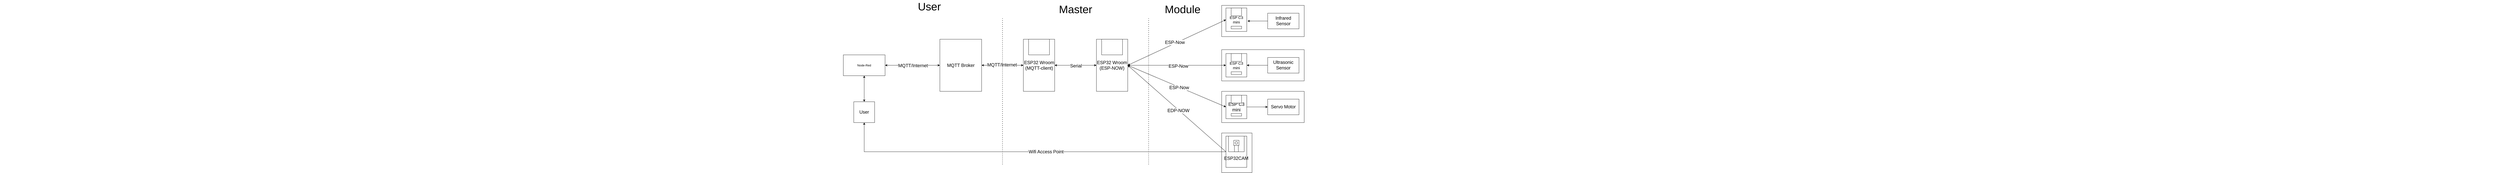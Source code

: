 <mxfile version="28.2.8">
  <diagram name="Page-1" id="dL9VV4bmaPXsRKPy24r-">
    <mxGraphModel dx="8695" dy="-129" grid="1" gridSize="10" guides="1" tooltips="1" connect="1" arrows="1" fold="1" page="1" pageScale="1" pageWidth="850" pageHeight="1100" math="0" shadow="0">
      <root>
        <mxCell id="0" />
        <mxCell id="1" parent="0" />
        <mxCell id="lBGGk1PNzqxshNA36ZR7-61" value="" style="group" parent="1" vertex="1" connectable="0">
          <mxGeometry x="-550" y="1680" width="1821.5" height="660" as="geometry" />
        </mxCell>
        <mxCell id="lBGGk1PNzqxshNA36ZR7-1" value="&lt;span style=&quot;color: rgba(0, 0, 0, 0); font-family: monospace; text-align: start; text-wrap-mode: nowrap;&quot;&gt;%3CmxGraphModel%3E%3Croot%3E%3CmxCell%20id%3D%220%22%2F%3E%3CmxCell%20id%3D%221%22%20parent%3D%220%22%2F%3E%3CmxCell%20id%3D%222%22%20value%3D%22%22%20style%3D%22group%22%20vertex%3D%221%22%20connectable%3D%220%22%20parent%3D%221%22%3E%3CmxGeometry%20x%3D%22856.3%22%20y%3D%2240%22%20width%3D%22300%22%20height%3D%22110%22%20as%3D%22geometry%22%2F%3E%3C%2FmxCell%3E%3CmxCell%20id%3D%223%22%20value%3D%22%22%20style%3D%22rounded%3D0%3BwhiteSpace%3Dwrap%3Bhtml%3D1%3B%22%20vertex%3D%221%22%20parent%3D%222%22%3E%3CmxGeometry%20x%3D%22-16.3%22%20y%3D%22-10%22%20width%3D%22316.3%22%20height%3D%22120%22%20as%3D%22geometry%22%2F%3E%3C%2FmxCell%3E%3CmxCell%20id%3D%224%22%20value%3D%22ESP%20C3%20mini%22%20style%3D%22rounded%3D0%3BwhiteSpace%3Dwrap%3Bhtml%3D1%3B%22%20vertex%3D%221%22%20parent%3D%222%22%3E%3CmxGeometry%20width%3D%2280%22%20height%3D%2290%22%20as%3D%22geometry%22%2F%3E%3C%2FmxCell%3E%3CmxCell%20id%3D%225%22%20value%3D%22%22%20style%3D%22rounded%3D0%3BwhiteSpace%3Dwrap%3Bhtml%3D1%3B%22%20vertex%3D%221%22%20parent%3D%222%22%3E%3CmxGeometry%20x%3D%2220%22%20y%3D%2270%22%20width%3D%2240%22%20height%3D%2210%22%20as%3D%22geometry%22%2F%3E%3C%2FmxCell%3E%3CmxCell%20id%3D%226%22%20value%3D%22%22%20style%3D%22rounded%3D0%3BwhiteSpace%3Dwrap%3Bhtml%3D1%3B%22%20vertex%3D%221%22%20parent%3D%222%22%3E%3CmxGeometry%20x%3D%2220%22%20width%3D%2240%22%20height%3D%2230%22%20as%3D%22geometry%22%2F%3E%3C%2FmxCell%3E%3C%2Froot%3E%3C%2FmxGraphModel%3E&lt;/span&gt;" style="rounded=0;whiteSpace=wrap;html=1;fontSize=18;" parent="lBGGk1PNzqxshNA36ZR7-61" vertex="1">
          <mxGeometry x="1495.315" y="350.625" width="326.185" height="123.75" as="geometry" />
        </mxCell>
        <mxCell id="lBGGk1PNzqxshNA36ZR7-2" value="" style="group;fontSize=18;" parent="lBGGk1PNzqxshNA36ZR7-61" vertex="1" connectable="0">
          <mxGeometry x="711.564" y="144.375" width="123.75" height="206.25" as="geometry" />
        </mxCell>
        <mxCell id="lBGGk1PNzqxshNA36ZR7-3" value="ESP32 Wroom&lt;br&gt;(MQTT-client)" style="rounded=0;whiteSpace=wrap;html=1;fontSize=18;" parent="lBGGk1PNzqxshNA36ZR7-2" vertex="1">
          <mxGeometry width="123.75" height="206.25" as="geometry" />
        </mxCell>
        <mxCell id="lBGGk1PNzqxshNA36ZR7-4" value="" style="rounded=0;whiteSpace=wrap;html=1;fontSize=18;" parent="lBGGk1PNzqxshNA36ZR7-2" vertex="1">
          <mxGeometry x="20.625" width="82.5" height="61.875" as="geometry" />
        </mxCell>
        <mxCell id="lBGGk1PNzqxshNA36ZR7-5" value="" style="group;fontSize=18;" parent="lBGGk1PNzqxshNA36ZR7-61" vertex="1" connectable="0">
          <mxGeometry x="1000.314" y="144.375" width="123.75" height="206.25" as="geometry" />
        </mxCell>
        <mxCell id="lBGGk1PNzqxshNA36ZR7-6" value="ESP32 Wroom&lt;br&gt;(ESP-NOW)" style="rounded=0;whiteSpace=wrap;html=1;fontSize=18;" parent="lBGGk1PNzqxshNA36ZR7-5" vertex="1">
          <mxGeometry width="123.75" height="206.25" as="geometry" />
        </mxCell>
        <mxCell id="lBGGk1PNzqxshNA36ZR7-7" value="" style="rounded=0;whiteSpace=wrap;html=1;fontSize=18;" parent="lBGGk1PNzqxshNA36ZR7-5" vertex="1">
          <mxGeometry x="20.625" width="82.5" height="61.875" as="geometry" />
        </mxCell>
        <mxCell id="lBGGk1PNzqxshNA36ZR7-8" value="" style="endArrow=classic;startArrow=classic;html=1;rounded=0;exitX=1;exitY=0.5;exitDx=0;exitDy=0;entryX=0;entryY=0.5;entryDx=0;entryDy=0;fontSize=18;" parent="lBGGk1PNzqxshNA36ZR7-61" source="lBGGk1PNzqxshNA36ZR7-3" target="lBGGk1PNzqxshNA36ZR7-6" edge="1">
          <mxGeometry width="50" height="50" relative="1" as="geometry">
            <mxPoint x="866.251" y="299.062" as="sourcePoint" />
            <mxPoint x="979.689" y="247.5" as="targetPoint" />
          </mxGeometry>
        </mxCell>
        <mxCell id="lBGGk1PNzqxshNA36ZR7-9" value="Serial" style="edgeLabel;html=1;align=center;verticalAlign=middle;resizable=0;points=[];fontSize=18;" parent="lBGGk1PNzqxshNA36ZR7-8" vertex="1" connectable="0">
          <mxGeometry x="0.004" y="-2" relative="1" as="geometry">
            <mxPoint as="offset" />
          </mxGeometry>
        </mxCell>
        <mxCell id="lBGGk1PNzqxshNA36ZR7-10" value="Master" style="text;html=1;whiteSpace=wrap;strokeColor=none;fillColor=none;align=center;verticalAlign=middle;rounded=0;fontSize=43;" parent="lBGGk1PNzqxshNA36ZR7-61" vertex="1">
          <mxGeometry x="886.877" y="10.312" width="61.875" height="30.938" as="geometry" />
        </mxCell>
        <mxCell id="lBGGk1PNzqxshNA36ZR7-11" value="" style="group;fontSize=14;" parent="lBGGk1PNzqxshNA36ZR7-61" vertex="1" connectable="0">
          <mxGeometry x="1512.124" y="20.625" width="309.376" height="113.438" as="geometry" />
        </mxCell>
        <mxCell id="lBGGk1PNzqxshNA36ZR7-12" value="&lt;span style=&quot;color: rgba(0, 0, 0, 0); font-family: monospace; text-align: start; text-wrap-mode: nowrap;&quot;&gt;%3CmxGraphModel%3E%3Croot%3E%3CmxCell%20id%3D%220%22%2F%3E%3CmxCell%20id%3D%221%22%20parent%3D%220%22%2F%3E%3CmxCell%20id%3D%222%22%20value%3D%22%22%20style%3D%22group%22%20vertex%3D%221%22%20connectable%3D%220%22%20parent%3D%221%22%3E%3CmxGeometry%20x%3D%22856.3%22%20y%3D%2240%22%20width%3D%22300%22%20height%3D%22110%22%20as%3D%22geometry%22%2F%3E%3C%2FmxCell%3E%3CmxCell%20id%3D%223%22%20value%3D%22%22%20style%3D%22rounded%3D0%3BwhiteSpace%3Dwrap%3Bhtml%3D1%3B%22%20vertex%3D%221%22%20parent%3D%222%22%3E%3CmxGeometry%20x%3D%22-16.3%22%20y%3D%22-10%22%20width%3D%22316.3%22%20height%3D%22120%22%20as%3D%22geometry%22%2F%3E%3C%2FmxCell%3E%3CmxCell%20id%3D%224%22%20value%3D%22ESP%20C3%20mini%22%20style%3D%22rounded%3D0%3BwhiteSpace%3Dwrap%3Bhtml%3D1%3B%22%20vertex%3D%221%22%20parent%3D%222%22%3E%3CmxGeometry%20width%3D%2280%22%20height%3D%2290%22%20as%3D%22geometry%22%2F%3E%3C%2FmxCell%3E%3CmxCell%20id%3D%225%22%20value%3D%22%22%20style%3D%22rounded%3D0%3BwhiteSpace%3Dwrap%3Bhtml%3D1%3B%22%20vertex%3D%221%22%20parent%3D%222%22%3E%3CmxGeometry%20x%3D%2220%22%20y%3D%2270%22%20width%3D%2240%22%20height%3D%2210%22%20as%3D%22geometry%22%2F%3E%3C%2FmxCell%3E%3CmxCell%20id%3D%226%22%20value%3D%22%22%20style%3D%22rounded%3D0%3BwhiteSpace%3Dwrap%3Bhtml%3D1%3B%22%20vertex%3D%221%22%20parent%3D%222%22%3E%3CmxGeometry%20x%3D%2220%22%20width%3D%2240%22%20height%3D%2230%22%20as%3D%22geometry%22%2F%3E%3C%2FmxCell%3E%3C%2Froot%3E%3C%2FmxGraphModel%3E&lt;/span&gt;" style="rounded=0;whiteSpace=wrap;html=1;fontSize=18;" parent="lBGGk1PNzqxshNA36ZR7-11" vertex="1">
          <mxGeometry x="-16.809" y="-10.312" width="326.185" height="123.75" as="geometry" />
        </mxCell>
        <mxCell id="lBGGk1PNzqxshNA36ZR7-13" value="ESP C3 mini" style="rounded=0;whiteSpace=wrap;html=1;fontSize=15;" parent="lBGGk1PNzqxshNA36ZR7-11" vertex="1">
          <mxGeometry width="82.5" height="92.812" as="geometry" />
        </mxCell>
        <mxCell id="lBGGk1PNzqxshNA36ZR7-14" value="" style="rounded=0;whiteSpace=wrap;html=1;fontSize=15;" parent="lBGGk1PNzqxshNA36ZR7-11" vertex="1">
          <mxGeometry x="20.625" y="72.188" width="41.25" height="10.312" as="geometry" />
        </mxCell>
        <mxCell id="lBGGk1PNzqxshNA36ZR7-15" value="" style="rounded=0;whiteSpace=wrap;html=1;fontSize=15;" parent="lBGGk1PNzqxshNA36ZR7-11" vertex="1">
          <mxGeometry x="20.625" width="41.25" height="30.938" as="geometry" />
        </mxCell>
        <mxCell id="lBGGk1PNzqxshNA36ZR7-16" value="" style="group;fontSize=14;" parent="lBGGk1PNzqxshNA36ZR7-61" vertex="1" connectable="0">
          <mxGeometry x="1512.124" y="201.094" width="309.376" height="108.281" as="geometry" />
        </mxCell>
        <mxCell id="lBGGk1PNzqxshNA36ZR7-17" value="&lt;span style=&quot;color: rgba(0, 0, 0, 0); font-family: monospace; text-align: start; text-wrap-mode: nowrap;&quot;&gt;%3CmxGraphModel%3E%3Croot%3E%3CmxCell%20id%3D%220%22%2F%3E%3CmxCell%20id%3D%221%22%20parent%3D%220%22%2F%3E%3CmxCell%20id%3D%222%22%20value%3D%22%22%20style%3D%22group%22%20vertex%3D%221%22%20connectable%3D%220%22%20parent%3D%221%22%3E%3CmxGeometry%20x%3D%22856.3%22%20y%3D%2240%22%20width%3D%22300%22%20height%3D%22110%22%20as%3D%22geometry%22%2F%3E%3C%2FmxCell%3E%3CmxCell%20id%3D%223%22%20value%3D%22%22%20style%3D%22rounded%3D0%3BwhiteSpace%3Dwrap%3Bhtml%3D1%3B%22%20vertex%3D%221%22%20parent%3D%222%22%3E%3CmxGeometry%20x%3D%22-16.3%22%20y%3D%22-10%22%20width%3D%22316.3%22%20height%3D%22120%22%20as%3D%22geometry%22%2F%3E%3C%2FmxCell%3E%3CmxCell%20id%3D%224%22%20value%3D%22ESP%20C3%20mini%22%20style%3D%22rounded%3D0%3BwhiteSpace%3Dwrap%3Bhtml%3D1%3B%22%20vertex%3D%221%22%20parent%3D%222%22%3E%3CmxGeometry%20width%3D%2280%22%20height%3D%2290%22%20as%3D%22geometry%22%2F%3E%3C%2FmxCell%3E%3CmxCell%20id%3D%225%22%20value%3D%22%22%20style%3D%22rounded%3D0%3BwhiteSpace%3Dwrap%3Bhtml%3D1%3B%22%20vertex%3D%221%22%20parent%3D%222%22%3E%3CmxGeometry%20x%3D%2220%22%20y%3D%2270%22%20width%3D%2240%22%20height%3D%2210%22%20as%3D%22geometry%22%2F%3E%3C%2FmxCell%3E%3CmxCell%20id%3D%226%22%20value%3D%22%22%20style%3D%22rounded%3D0%3BwhiteSpace%3Dwrap%3Bhtml%3D1%3B%22%20vertex%3D%221%22%20parent%3D%222%22%3E%3CmxGeometry%20x%3D%2220%22%20width%3D%2240%22%20height%3D%2230%22%20as%3D%22geometry%22%2F%3E%3C%2FmxCell%3E%3C%2Froot%3E%3C%2FmxGraphModel%3E&lt;/span&gt;" style="rounded=0;whiteSpace=wrap;html=1;fontSize=18;" parent="lBGGk1PNzqxshNA36ZR7-16" vertex="1">
          <mxGeometry x="-16.809" y="-15.469" width="326.185" height="123.75" as="geometry" />
        </mxCell>
        <mxCell id="lBGGk1PNzqxshNA36ZR7-18" value="ESP C3 mini" style="rounded=0;whiteSpace=wrap;html=1;fontSize=15;" parent="lBGGk1PNzqxshNA36ZR7-16" vertex="1">
          <mxGeometry width="82.5" height="92.812" as="geometry" />
        </mxCell>
        <mxCell id="lBGGk1PNzqxshNA36ZR7-19" value="" style="rounded=0;whiteSpace=wrap;html=1;fontSize=15;" parent="lBGGk1PNzqxshNA36ZR7-16" vertex="1">
          <mxGeometry x="20.625" y="72.188" width="41.25" height="10.312" as="geometry" />
        </mxCell>
        <mxCell id="lBGGk1PNzqxshNA36ZR7-20" value="" style="rounded=0;whiteSpace=wrap;html=1;fontSize=15;" parent="lBGGk1PNzqxshNA36ZR7-16" vertex="1">
          <mxGeometry x="20.625" width="41.25" height="30.938" as="geometry" />
        </mxCell>
        <mxCell id="lBGGk1PNzqxshNA36ZR7-21" value="" style="group;fontSize=14;" parent="lBGGk1PNzqxshNA36ZR7-61" vertex="1" connectable="0">
          <mxGeometry x="1512.124" y="366.094" width="82.5" height="92.812" as="geometry" />
        </mxCell>
        <mxCell id="lBGGk1PNzqxshNA36ZR7-22" value="ESP C3 mini" style="rounded=0;whiteSpace=wrap;html=1;fontSize=18;" parent="lBGGk1PNzqxshNA36ZR7-21" vertex="1">
          <mxGeometry width="82.5" height="92.812" as="geometry" />
        </mxCell>
        <mxCell id="lBGGk1PNzqxshNA36ZR7-23" value="" style="rounded=0;whiteSpace=wrap;html=1;fontSize=15;" parent="lBGGk1PNzqxshNA36ZR7-21" vertex="1">
          <mxGeometry x="20.625" y="72.188" width="41.25" height="10.312" as="geometry" />
        </mxCell>
        <mxCell id="lBGGk1PNzqxshNA36ZR7-24" value="" style="rounded=0;whiteSpace=wrap;html=1;fontSize=15;" parent="lBGGk1PNzqxshNA36ZR7-21" vertex="1">
          <mxGeometry x="20.625" width="41.25" height="30.938" as="geometry" />
        </mxCell>
        <mxCell id="lBGGk1PNzqxshNA36ZR7-25" value="" style="endArrow=classic;startArrow=classic;html=1;rounded=0;entryX=0;entryY=0.5;entryDx=0;entryDy=0;exitX=1;exitY=0.5;exitDx=0;exitDy=0;fontSize=18;" parent="lBGGk1PNzqxshNA36ZR7-61" source="lBGGk1PNzqxshNA36ZR7-6" target="lBGGk1PNzqxshNA36ZR7-13" edge="1">
          <mxGeometry width="50" height="50" relative="1" as="geometry">
            <mxPoint x="1165.314" y="288.75" as="sourcePoint" />
            <mxPoint x="1216.877" y="237.188" as="targetPoint" />
          </mxGeometry>
        </mxCell>
        <mxCell id="lBGGk1PNzqxshNA36ZR7-26" value="ESP-Now" style="edgeLabel;html=1;align=center;verticalAlign=middle;resizable=0;points=[];fontSize=18;" parent="lBGGk1PNzqxshNA36ZR7-25" vertex="1" connectable="0">
          <mxGeometry x="-0.035" y="4" relative="1" as="geometry">
            <mxPoint as="offset" />
          </mxGeometry>
        </mxCell>
        <mxCell id="lBGGk1PNzqxshNA36ZR7-27" value="" style="endArrow=classic;startArrow=classic;html=1;rounded=0;entryX=0;entryY=0.5;entryDx=0;entryDy=0;exitX=1;exitY=0.5;exitDx=0;exitDy=0;fontSize=18;" parent="lBGGk1PNzqxshNA36ZR7-61" source="lBGGk1PNzqxshNA36ZR7-6" target="lBGGk1PNzqxshNA36ZR7-18" edge="1">
          <mxGeometry width="50" height="50" relative="1" as="geometry">
            <mxPoint x="1155.002" y="252.656" as="sourcePoint" />
            <mxPoint x="1361.252" y="72.188" as="targetPoint" />
          </mxGeometry>
        </mxCell>
        <mxCell id="lBGGk1PNzqxshNA36ZR7-28" value="ESP-Now" style="edgeLabel;html=1;align=center;verticalAlign=middle;resizable=0;points=[];fontSize=18;" parent="lBGGk1PNzqxshNA36ZR7-27" vertex="1" connectable="0">
          <mxGeometry x="0.027" y="-3" relative="1" as="geometry">
            <mxPoint as="offset" />
          </mxGeometry>
        </mxCell>
        <mxCell id="lBGGk1PNzqxshNA36ZR7-29" value="" style="endArrow=classic;startArrow=classic;html=1;rounded=0;entryX=0;entryY=0.5;entryDx=0;entryDy=0;exitX=1;exitY=0.5;exitDx=0;exitDy=0;fontSize=18;" parent="lBGGk1PNzqxshNA36ZR7-61" source="lBGGk1PNzqxshNA36ZR7-6" target="lBGGk1PNzqxshNA36ZR7-22" edge="1">
          <mxGeometry width="50" height="50" relative="1" as="geometry">
            <mxPoint x="1237.502" y="252.656" as="sourcePoint" />
            <mxPoint x="1443.752" y="237.188" as="targetPoint" />
          </mxGeometry>
        </mxCell>
        <mxCell id="lBGGk1PNzqxshNA36ZR7-30" value="ESP-Now" style="edgeLabel;html=1;align=center;verticalAlign=middle;resizable=0;points=[];fontSize=18;" parent="lBGGk1PNzqxshNA36ZR7-29" vertex="1" connectable="0">
          <mxGeometry x="0.047" y="-2" relative="1" as="geometry">
            <mxPoint as="offset" />
          </mxGeometry>
        </mxCell>
        <mxCell id="lBGGk1PNzqxshNA36ZR7-31" value="Infrared Sensor" style="rounded=0;whiteSpace=wrap;html=1;fontSize=18;" parent="lBGGk1PNzqxshNA36ZR7-61" vertex="1">
          <mxGeometry x="1677.125" y="41.25" width="123.75" height="61.875" as="geometry" />
        </mxCell>
        <mxCell id="lBGGk1PNzqxshNA36ZR7-32" style="edgeStyle=orthogonalEdgeStyle;rounded=0;orthogonalLoop=1;jettySize=auto;html=1;entryX=1.035;entryY=0.557;entryDx=0;entryDy=0;entryPerimeter=0;fontSize=18;" parent="lBGGk1PNzqxshNA36ZR7-61" source="lBGGk1PNzqxshNA36ZR7-31" target="lBGGk1PNzqxshNA36ZR7-13" edge="1">
          <mxGeometry relative="1" as="geometry" />
        </mxCell>
        <mxCell id="lBGGk1PNzqxshNA36ZR7-33" value="Ultrasonic Sensor" style="rounded=0;whiteSpace=wrap;html=1;fontSize=18;" parent="lBGGk1PNzqxshNA36ZR7-61" vertex="1">
          <mxGeometry x="1677.125" y="216.562" width="123.75" height="61.875" as="geometry" />
        </mxCell>
        <mxCell id="lBGGk1PNzqxshNA36ZR7-34" style="edgeStyle=orthogonalEdgeStyle;rounded=0;orthogonalLoop=1;jettySize=auto;html=1;entryX=1;entryY=0.5;entryDx=0;entryDy=0;fontSize=18;" parent="lBGGk1PNzqxshNA36ZR7-61" source="lBGGk1PNzqxshNA36ZR7-33" target="lBGGk1PNzqxshNA36ZR7-18" edge="1">
          <mxGeometry relative="1" as="geometry">
            <mxPoint x="1635.875" y="216.562" as="targetPoint" />
          </mxGeometry>
        </mxCell>
        <mxCell id="lBGGk1PNzqxshNA36ZR7-35" value="Servo Motor" style="rounded=0;whiteSpace=wrap;html=1;fontSize=18;" parent="lBGGk1PNzqxshNA36ZR7-61" vertex="1">
          <mxGeometry x="1677.125" y="381.562" width="123.75" height="61.875" as="geometry" />
        </mxCell>
        <mxCell id="lBGGk1PNzqxshNA36ZR7-36" style="edgeStyle=orthogonalEdgeStyle;rounded=0;orthogonalLoop=1;jettySize=auto;html=1;entryX=0;entryY=0.5;entryDx=0;entryDy=0;fontSize=18;" parent="lBGGk1PNzqxshNA36ZR7-61" source="lBGGk1PNzqxshNA36ZR7-22" target="lBGGk1PNzqxshNA36ZR7-35" edge="1">
          <mxGeometry relative="1" as="geometry" />
        </mxCell>
        <mxCell id="lBGGk1PNzqxshNA36ZR7-37" value="" style="group;fontSize=18;" parent="lBGGk1PNzqxshNA36ZR7-61" vertex="1" connectable="0">
          <mxGeometry x="1512.124" y="515.625" width="309.376" height="144.375" as="geometry" />
        </mxCell>
        <mxCell id="lBGGk1PNzqxshNA36ZR7-38" value="&lt;span style=&quot;color: rgba(0, 0, 0, 0); font-family: monospace; text-align: start; text-wrap-mode: nowrap;&quot;&gt;%3CmxGraphModel%3E%3Croot%3E%3CmxCell%20id%3D%220%22%2F%3E%3CmxCell%20id%3D%221%22%20parent%3D%220%22%2F%3E%3CmxCell%20id%3D%222%22%20value%3D%22%22%20style%3D%22group%22%20vertex%3D%221%22%20connectable%3D%220%22%20parent%3D%221%22%3E%3CmxGeometry%20x%3D%22856.3%22%20y%3D%2240%22%20width%3D%22300%22%20height%3D%22110%22%20as%3D%22geometry%22%2F%3E%3C%2FmxCell%3E%3CmxCell%20id%3D%223%22%20value%3D%22%22%20style%3D%22rounded%3D0%3BwhiteSpace%3Dwrap%3Bhtml%3D1%3B%22%20vertex%3D%221%22%20parent%3D%222%22%3E%3CmxGeometry%20x%3D%22-16.3%22%20y%3D%22-10%22%20width%3D%22316.3%22%20height%3D%22120%22%20as%3D%22geometry%22%2F%3E%3C%2FmxCell%3E%3CmxCell%20id%3D%224%22%20value%3D%22ESP%20C3%20mini%22%20style%3D%22rounded%3D0%3BwhiteSpace%3Dwrap%3Bhtml%3D1%3B%22%20vertex%3D%221%22%20parent%3D%222%22%3E%3CmxGeometry%20width%3D%2280%22%20height%3D%2290%22%20as%3D%22geometry%22%2F%3E%3C%2FmxCell%3E%3CmxCell%20id%3D%225%22%20value%3D%22%22%20style%3D%22rounded%3D0%3BwhiteSpace%3Dwrap%3Bhtml%3D1%3B%22%20vertex%3D%221%22%20parent%3D%222%22%3E%3CmxGeometry%20x%3D%2220%22%20y%3D%2270%22%20width%3D%2240%22%20height%3D%2210%22%20as%3D%22geometry%22%2F%3E%3C%2FmxCell%3E%3CmxCell%20id%3D%226%22%20value%3D%22%22%20style%3D%22rounded%3D0%3BwhiteSpace%3Dwrap%3Bhtml%3D1%3B%22%20vertex%3D%221%22%20parent%3D%222%22%3E%3CmxGeometry%20x%3D%2220%22%20width%3D%2240%22%20height%3D%2230%22%20as%3D%22geometry%22%2F%3E%3C%2FmxCell%3E%3C%2Froot%3E%3C%2FmxGraphModel%3E&lt;/span&gt;" style="rounded=0;whiteSpace=wrap;html=1;fontSize=18;" parent="lBGGk1PNzqxshNA36ZR7-37" vertex="1">
          <mxGeometry x="-16.809" width="119.935" height="156.75" as="geometry" />
        </mxCell>
        <mxCell id="lBGGk1PNzqxshNA36ZR7-39" value="" style="rounded=0;whiteSpace=wrap;html=1;fontSize=18;" parent="lBGGk1PNzqxshNA36ZR7-37" vertex="1">
          <mxGeometry y="12.375" width="82.5" height="123.75" as="geometry" />
        </mxCell>
        <mxCell id="lBGGk1PNzqxshNA36ZR7-40" value="" style="rounded=0;whiteSpace=wrap;html=1;fontSize=18;" parent="lBGGk1PNzqxshNA36ZR7-37" vertex="1">
          <mxGeometry x="10.313" y="12.375" width="61.875" height="61.875" as="geometry" />
        </mxCell>
        <mxCell id="lBGGk1PNzqxshNA36ZR7-41" value="" style="whiteSpace=wrap;html=1;aspect=fixed;fontSize=18;" parent="lBGGk1PNzqxshNA36ZR7-37" vertex="1">
          <mxGeometry x="30.938" y="28.875" width="20.625" height="20.625" as="geometry" />
        </mxCell>
        <mxCell id="lBGGk1PNzqxshNA36ZR7-42" value="" style="ellipse;whiteSpace=wrap;html=1;aspect=fixed;fontSize=18;" parent="lBGGk1PNzqxshNA36ZR7-37" vertex="1">
          <mxGeometry x="36.094" y="34.031" width="10.312" height="10.312" as="geometry" />
        </mxCell>
        <mxCell id="lBGGk1PNzqxshNA36ZR7-43" value="" style="rounded=0;whiteSpace=wrap;html=1;fontSize=18;" parent="lBGGk1PNzqxshNA36ZR7-37" vertex="1">
          <mxGeometry x="33.516" y="49.5" width="15.469" height="24.75" as="geometry" />
        </mxCell>
        <mxCell id="lBGGk1PNzqxshNA36ZR7-44" value="ESP32CAM" style="text;html=1;whiteSpace=wrap;strokeColor=none;fillColor=none;align=center;verticalAlign=middle;rounded=0;fontSize=18;" parent="lBGGk1PNzqxshNA36ZR7-37" vertex="1">
          <mxGeometry x="10.313" y="84.562" width="61.875" height="30.938" as="geometry" />
        </mxCell>
        <mxCell id="lBGGk1PNzqxshNA36ZR7-45" value="" style="endArrow=classic;html=1;rounded=0;exitX=0;exitY=0.5;exitDx=0;exitDy=0;entryX=1;entryY=0.5;entryDx=0;entryDy=0;fontSize=18;" parent="lBGGk1PNzqxshNA36ZR7-61" source="lBGGk1PNzqxshNA36ZR7-39" target="lBGGk1PNzqxshNA36ZR7-6" edge="1">
          <mxGeometry width="50" height="50" relative="1" as="geometry">
            <mxPoint x="1051.877" y="474.375" as="sourcePoint" />
            <mxPoint x="1103.439" y="422.812" as="targetPoint" />
          </mxGeometry>
        </mxCell>
        <mxCell id="lBGGk1PNzqxshNA36ZR7-46" value="EDP-NOW" style="edgeLabel;html=1;align=center;verticalAlign=middle;resizable=0;points=[];fontSize=18;" parent="lBGGk1PNzqxshNA36ZR7-45" vertex="1" connectable="0">
          <mxGeometry x="-0.037" y="3" relative="1" as="geometry">
            <mxPoint y="-1" as="offset" />
          </mxGeometry>
        </mxCell>
        <mxCell id="lBGGk1PNzqxshNA36ZR7-47" value="MQTT Broker" style="rounded=0;whiteSpace=wrap;html=1;fontSize=18;" parent="lBGGk1PNzqxshNA36ZR7-61" vertex="1">
          <mxGeometry x="381.563" y="144.375" width="165.0" height="206.25" as="geometry" />
        </mxCell>
        <mxCell id="lBGGk1PNzqxshNA36ZR7-48" value="" style="endArrow=classic;startArrow=classic;html=1;rounded=0;exitX=1;exitY=0.5;exitDx=0;exitDy=0;entryX=0;entryY=0.5;entryDx=0;entryDy=0;fontSize=18;" parent="lBGGk1PNzqxshNA36ZR7-61" source="lBGGk1PNzqxshNA36ZR7-47" target="lBGGk1PNzqxshNA36ZR7-3" edge="1">
          <mxGeometry width="50" height="50" relative="1" as="geometry">
            <mxPoint x="608.439" y="299.062" as="sourcePoint" />
            <mxPoint x="660.001" y="247.5" as="targetPoint" />
          </mxGeometry>
        </mxCell>
        <mxCell id="lBGGk1PNzqxshNA36ZR7-49" value="MQTT/Internet" style="edgeLabel;html=1;align=center;verticalAlign=middle;resizable=0;points=[];fontSize=18;" parent="lBGGk1PNzqxshNA36ZR7-48" vertex="1" connectable="0">
          <mxGeometry x="-0.03" y="2" relative="1" as="geometry">
            <mxPoint as="offset" />
          </mxGeometry>
        </mxCell>
        <mxCell id="lBGGk1PNzqxshNA36ZR7-50" value="Node-Red" style="whiteSpace=wrap;html=1;" parent="lBGGk1PNzqxshNA36ZR7-61" vertex="1">
          <mxGeometry y="206.25" width="165.0" height="82.5" as="geometry" />
        </mxCell>
        <mxCell id="lBGGk1PNzqxshNA36ZR7-51" value="User" style="whiteSpace=wrap;html=1;aspect=fixed;fontSize=18;" parent="lBGGk1PNzqxshNA36ZR7-61" vertex="1">
          <mxGeometry x="41.25" y="391.875" width="82.5" height="82.5" as="geometry" />
        </mxCell>
        <mxCell id="lBGGk1PNzqxshNA36ZR7-52" style="edgeStyle=orthogonalEdgeStyle;rounded=0;orthogonalLoop=1;jettySize=auto;html=1;entryX=0.5;entryY=1;entryDx=0;entryDy=0;fontSize=18;" parent="lBGGk1PNzqxshNA36ZR7-61" source="lBGGk1PNzqxshNA36ZR7-39" target="lBGGk1PNzqxshNA36ZR7-51" edge="1">
          <mxGeometry relative="1" as="geometry" />
        </mxCell>
        <mxCell id="lBGGk1PNzqxshNA36ZR7-53" value="Wifi Access Point" style="edgeLabel;html=1;align=center;verticalAlign=middle;resizable=0;points=[];fontSize=18;" parent="lBGGk1PNzqxshNA36ZR7-52" vertex="1" connectable="0">
          <mxGeometry x="-0.08" relative="1" as="geometry">
            <mxPoint as="offset" />
          </mxGeometry>
        </mxCell>
        <mxCell id="lBGGk1PNzqxshNA36ZR7-54" value="" style="endArrow=classic;startArrow=classic;html=1;rounded=0;entryX=0.5;entryY=1;entryDx=0;entryDy=0;exitX=0.5;exitY=0;exitDx=0;exitDy=0;fontSize=18;" parent="lBGGk1PNzqxshNA36ZR7-61" source="lBGGk1PNzqxshNA36ZR7-51" target="lBGGk1PNzqxshNA36ZR7-50" edge="1">
          <mxGeometry width="50" height="50" relative="1" as="geometry">
            <mxPoint x="268.125" y="412.5" as="sourcePoint" />
            <mxPoint x="319.688" y="360.938" as="targetPoint" />
          </mxGeometry>
        </mxCell>
        <mxCell id="lBGGk1PNzqxshNA36ZR7-55" value="" style="endArrow=classic;startArrow=classic;html=1;rounded=0;exitX=1;exitY=0.5;exitDx=0;exitDy=0;entryX=0;entryY=0.5;entryDx=0;entryDy=0;fontSize=18;" parent="lBGGk1PNzqxshNA36ZR7-61" source="lBGGk1PNzqxshNA36ZR7-50" target="lBGGk1PNzqxshNA36ZR7-47" edge="1">
          <mxGeometry width="50" height="50" relative="1" as="geometry">
            <mxPoint x="360.938" y="412.5" as="sourcePoint" />
            <mxPoint x="412.501" y="360.938" as="targetPoint" />
          </mxGeometry>
        </mxCell>
        <mxCell id="lBGGk1PNzqxshNA36ZR7-56" value="MQTT/Internet" style="edgeLabel;html=1;align=center;verticalAlign=middle;resizable=0;points=[];fontSize=18;" parent="lBGGk1PNzqxshNA36ZR7-55" vertex="1" connectable="0">
          <mxGeometry x="0.011" y="-1" relative="1" as="geometry">
            <mxPoint as="offset" />
          </mxGeometry>
        </mxCell>
        <mxCell id="lBGGk1PNzqxshNA36ZR7-57" value="" style="endArrow=none;dashed=1;html=1;dashPattern=1 3;strokeWidth=2;rounded=0;fontSize=18;" parent="lBGGk1PNzqxshNA36ZR7-61" edge="1">
          <mxGeometry width="50" height="50" relative="1" as="geometry">
            <mxPoint x="629.064" y="639.375" as="sourcePoint" />
            <mxPoint x="629.064" y="61.875" as="targetPoint" />
          </mxGeometry>
        </mxCell>
        <mxCell id="lBGGk1PNzqxshNA36ZR7-58" value="" style="endArrow=none;dashed=1;html=1;dashPattern=1 3;strokeWidth=2;rounded=0;fontSize=18;" parent="lBGGk1PNzqxshNA36ZR7-61" edge="1">
          <mxGeometry width="50" height="50" relative="1" as="geometry">
            <mxPoint x="1206.565" y="639.375" as="sourcePoint" />
            <mxPoint x="1206.565" y="61.875" as="targetPoint" />
          </mxGeometry>
        </mxCell>
        <mxCell id="lBGGk1PNzqxshNA36ZR7-59" value="User" style="text;html=1;whiteSpace=wrap;strokeColor=none;fillColor=none;align=center;verticalAlign=middle;rounded=0;fontSize=43;" parent="lBGGk1PNzqxshNA36ZR7-61" vertex="1">
          <mxGeometry x="309.376" width="61.875" height="30.938" as="geometry" />
        </mxCell>
        <mxCell id="lBGGk1PNzqxshNA36ZR7-60" value="Module" style="text;html=1;whiteSpace=wrap;strokeColor=none;fillColor=none;align=center;verticalAlign=middle;rounded=0;fontSize=43;" parent="lBGGk1PNzqxshNA36ZR7-61" vertex="1">
          <mxGeometry x="1309.69" y="10.312" width="61.875" height="30.938" as="geometry" />
        </mxCell>
      </root>
    </mxGraphModel>
  </diagram>
</mxfile>
